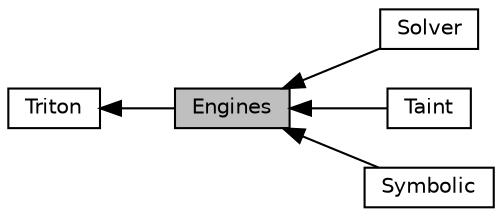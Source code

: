 digraph "Engines"
{
  edge [fontname="Helvetica",fontsize="10",labelfontname="Helvetica",labelfontsize="10"];
  node [fontname="Helvetica",fontsize="10",shape=record];
  rankdir=LR;
  Node0 [label="Engines",height=0.2,width=0.4,color="black", fillcolor="grey75", style="filled", fontcolor="black"];
  Node3 [label="Solver",height=0.2,width=0.4,color="black", fillcolor="white", style="filled",URL="$group__solver.html"];
  Node4 [label="Taint",height=0.2,width=0.4,color="black", fillcolor="white", style="filled",URL="$group__taint.html"];
  Node1 [label="Triton",height=0.2,width=0.4,color="black", fillcolor="white", style="filled",URL="$group__triton.html"];
  Node2 [label="Symbolic",height=0.2,width=0.4,color="black", fillcolor="white", style="filled",URL="$group__symbolic.html"];
  Node1->Node0 [shape=plaintext, dir="back", style="solid"];
  Node0->Node2 [shape=plaintext, dir="back", style="solid"];
  Node0->Node3 [shape=plaintext, dir="back", style="solid"];
  Node0->Node4 [shape=plaintext, dir="back", style="solid"];
}

